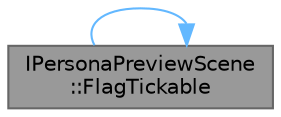 digraph "IPersonaPreviewScene::FlagTickable"
{
 // INTERACTIVE_SVG=YES
 // LATEX_PDF_SIZE
  bgcolor="transparent";
  edge [fontname=Helvetica,fontsize=10,labelfontname=Helvetica,labelfontsize=10];
  node [fontname=Helvetica,fontsize=10,shape=box,height=0.2,width=0.4];
  rankdir="LR";
  Node1 [id="Node000001",label="IPersonaPreviewScene\l::FlagTickable",height=0.2,width=0.4,color="gray40", fillcolor="grey60", style="filled", fontcolor="black",tooltip="Let the preview scene know that it should tick (because it is visible)"];
  Node1 -> Node1 [id="edge1_Node000001_Node000001",color="steelblue1",style="solid",tooltip=" "];
}

